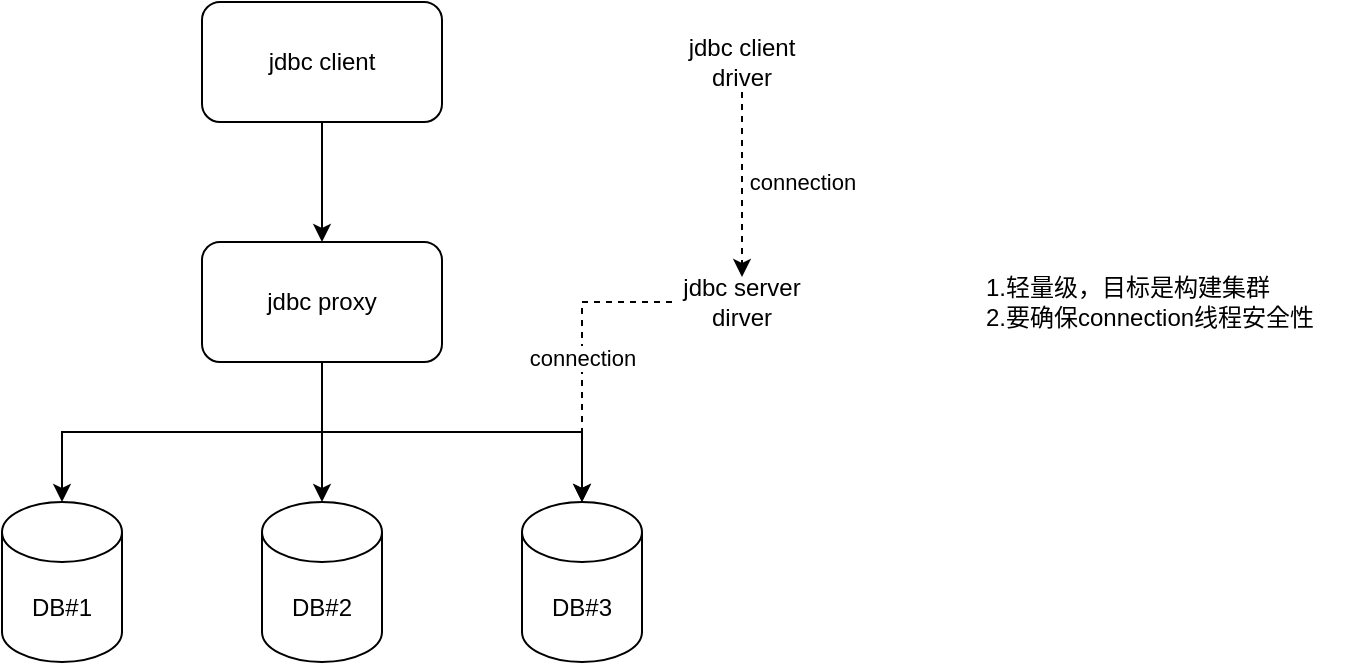 <mxfile version="22.1.21" type="github">
  <diagram name="Page-1" id="AKaSW3HObK16bR-E8IS7">
    <mxGraphModel dx="1142" dy="765" grid="1" gridSize="10" guides="1" tooltips="1" connect="1" arrows="1" fold="1" page="1" pageScale="1" pageWidth="827" pageHeight="1169" math="0" shadow="0">
      <root>
        <mxCell id="0" />
        <mxCell id="1" parent="0" />
        <mxCell id="LGeOtenStOIhILLMBeAD-5" style="edgeStyle=orthogonalEdgeStyle;rounded=0;orthogonalLoop=1;jettySize=auto;html=1;exitX=0.5;exitY=1;exitDx=0;exitDy=0;" edge="1" parent="1" source="LGeOtenStOIhILLMBeAD-1" target="LGeOtenStOIhILLMBeAD-2">
          <mxGeometry relative="1" as="geometry" />
        </mxCell>
        <mxCell id="LGeOtenStOIhILLMBeAD-1" value="jdbc proxy" style="rounded=1;whiteSpace=wrap;html=1;" vertex="1" parent="1">
          <mxGeometry x="160" y="300" width="120" height="60" as="geometry" />
        </mxCell>
        <mxCell id="LGeOtenStOIhILLMBeAD-2" value="DB#1" style="shape=cylinder3;whiteSpace=wrap;html=1;boundedLbl=1;backgroundOutline=1;size=15;" vertex="1" parent="1">
          <mxGeometry x="60" y="430" width="60" height="80" as="geometry" />
        </mxCell>
        <mxCell id="LGeOtenStOIhILLMBeAD-3" value="DB#2" style="shape=cylinder3;whiteSpace=wrap;html=1;boundedLbl=1;backgroundOutline=1;size=15;" vertex="1" parent="1">
          <mxGeometry x="190" y="430" width="60" height="80" as="geometry" />
        </mxCell>
        <mxCell id="LGeOtenStOIhILLMBeAD-4" value="DB#3" style="shape=cylinder3;whiteSpace=wrap;html=1;boundedLbl=1;backgroundOutline=1;size=15;" vertex="1" parent="1">
          <mxGeometry x="320" y="430" width="60" height="80" as="geometry" />
        </mxCell>
        <mxCell id="LGeOtenStOIhILLMBeAD-6" style="edgeStyle=orthogonalEdgeStyle;rounded=0;orthogonalLoop=1;jettySize=auto;html=1;entryX=0.5;entryY=0;entryDx=0;entryDy=0;entryPerimeter=0;" edge="1" parent="1" source="LGeOtenStOIhILLMBeAD-1" target="LGeOtenStOIhILLMBeAD-3">
          <mxGeometry relative="1" as="geometry" />
        </mxCell>
        <mxCell id="LGeOtenStOIhILLMBeAD-7" style="edgeStyle=orthogonalEdgeStyle;rounded=0;orthogonalLoop=1;jettySize=auto;html=1;entryX=0.5;entryY=0;entryDx=0;entryDy=0;entryPerimeter=0;exitX=0.5;exitY=1;exitDx=0;exitDy=0;" edge="1" parent="1" source="LGeOtenStOIhILLMBeAD-1" target="LGeOtenStOIhILLMBeAD-4">
          <mxGeometry relative="1" as="geometry" />
        </mxCell>
        <mxCell id="LGeOtenStOIhILLMBeAD-9" style="edgeStyle=orthogonalEdgeStyle;rounded=0;orthogonalLoop=1;jettySize=auto;html=1;" edge="1" parent="1" source="LGeOtenStOIhILLMBeAD-8" target="LGeOtenStOIhILLMBeAD-1">
          <mxGeometry relative="1" as="geometry" />
        </mxCell>
        <mxCell id="LGeOtenStOIhILLMBeAD-8" value="jdbc client" style="rounded=1;whiteSpace=wrap;html=1;" vertex="1" parent="1">
          <mxGeometry x="160" y="180" width="120" height="60" as="geometry" />
        </mxCell>
        <mxCell id="LGeOtenStOIhILLMBeAD-13" value="connection" style="rounded=0;orthogonalLoop=1;jettySize=auto;html=1;entryX=0.5;entryY=0;entryDx=0;entryDy=0;dashed=1;" edge="1" parent="1" source="LGeOtenStOIhILLMBeAD-11" target="LGeOtenStOIhILLMBeAD-12">
          <mxGeometry x="-0.035" y="30" relative="1" as="geometry">
            <mxPoint as="offset" />
          </mxGeometry>
        </mxCell>
        <mxCell id="LGeOtenStOIhILLMBeAD-11" value="jdbc client driver" style="text;html=1;strokeColor=none;fillColor=none;align=center;verticalAlign=middle;whiteSpace=wrap;rounded=0;" vertex="1" parent="1">
          <mxGeometry x="400" y="195" width="60" height="30" as="geometry" />
        </mxCell>
        <mxCell id="LGeOtenStOIhILLMBeAD-14" value="connection" style="edgeStyle=orthogonalEdgeStyle;rounded=0;orthogonalLoop=1;jettySize=auto;html=1;dashed=1;" edge="1" parent="1" source="LGeOtenStOIhILLMBeAD-12" target="LGeOtenStOIhILLMBeAD-4">
          <mxGeometry relative="1" as="geometry" />
        </mxCell>
        <mxCell id="LGeOtenStOIhILLMBeAD-12" value="jdbc server dirver" style="text;html=1;strokeColor=none;fillColor=none;align=center;verticalAlign=middle;whiteSpace=wrap;rounded=0;" vertex="1" parent="1">
          <mxGeometry x="395" y="317.5" width="70" height="25" as="geometry" />
        </mxCell>
        <mxCell id="LGeOtenStOIhILLMBeAD-15" value="1.轻量级，目标是构建集群&lt;br&gt;2.要确保connection线程安全性" style="text;html=1;strokeColor=none;fillColor=none;align=left;verticalAlign=middle;whiteSpace=wrap;rounded=0;" vertex="1" parent="1">
          <mxGeometry x="550" y="285" width="190" height="90" as="geometry" />
        </mxCell>
      </root>
    </mxGraphModel>
  </diagram>
</mxfile>
